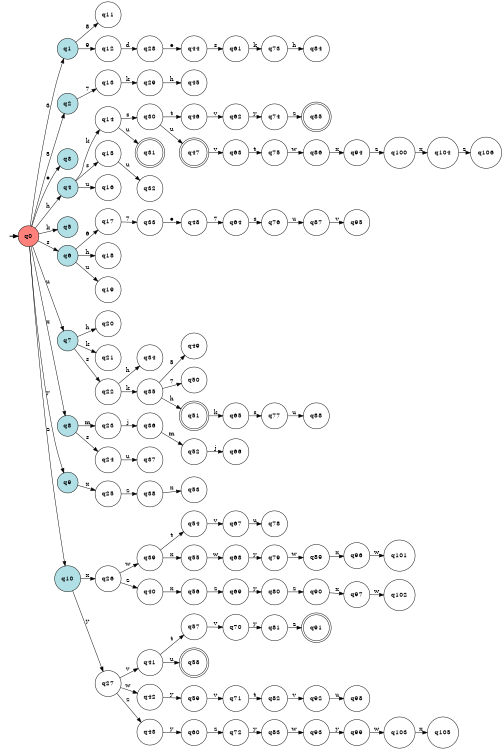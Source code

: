digraph APTAALF {
__start0 [style = invis, shape = none, label = "", width = 0, height = 0];

rankdir=LR;
size="8,5";

s0 [style="filled", color="black", fillcolor="#ff817b" shape="circle", label="q0"];
s1 [style="filled", color="black", fillcolor="powderblue" shape="circle", label="q1"];
s2 [style="filled", color="black", fillcolor="powderblue" shape="circle", label="q2"];
s3 [style="filled", color="black", fillcolor="powderblue" shape="circle", label="q3"];
s4 [style="filled", color="black", fillcolor="powderblue" shape="circle", label="q4"];
s5 [style="filled", color="black", fillcolor="powderblue" shape="circle", label="q5"];
s6 [style="filled", color="black", fillcolor="powderblue" shape="circle", label="q6"];
s7 [style="filled", color="black", fillcolor="powderblue" shape="circle", label="q7"];
s8 [style="filled", color="black", fillcolor="powderblue" shape="circle", label="q8"];
s9 [style="filled", color="black", fillcolor="powderblue" shape="circle", label="q9"];
s10 [style="filled", color="black", fillcolor="powderblue" shape="circle", label="q10"];
s11 [style="filled", color="black", fillcolor="white" shape="circle", label="q11"];
s12 [style="filled", color="black", fillcolor="white" shape="circle", label="q12"];
s13 [style="filled", color="black", fillcolor="white" shape="circle", label="q13"];
s14 [style="filled", color="black", fillcolor="white" shape="circle", label="q14"];
s15 [style="filled", color="black", fillcolor="white" shape="circle", label="q15"];
s16 [style="filled", color="black", fillcolor="white" shape="circle", label="q16"];
s17 [style="filled", color="black", fillcolor="white" shape="circle", label="q17"];
s18 [style="filled", color="black", fillcolor="white" shape="circle", label="q18"];
s19 [style="filled", color="black", fillcolor="white" shape="circle", label="q19"];
s20 [style="filled", color="black", fillcolor="white" shape="circle", label="q20"];
s21 [style="filled", color="black", fillcolor="white" shape="circle", label="q21"];
s22 [style="filled", color="black", fillcolor="white" shape="circle", label="q22"];
s23 [style="filled", color="black", fillcolor="white" shape="circle", label="q23"];
s24 [style="filled", color="black", fillcolor="white" shape="circle", label="q24"];
s25 [style="filled", color="black", fillcolor="white" shape="circle", label="q25"];
s26 [style="filled", color="black", fillcolor="white" shape="circle", label="q26"];
s27 [style="filled", color="black", fillcolor="white" shape="circle", label="q27"];
s28 [style="filled", color="black", fillcolor="white" shape="circle", label="q28"];
s29 [style="filled", color="black", fillcolor="white" shape="circle", label="q29"];
s30 [style="filled", color="black", fillcolor="white" shape="circle", label="q30"];
s31 [style="rounded,filled", color="black", fillcolor="white" shape="doublecircle", label="q31"];
s32 [style="filled", color="black", fillcolor="white" shape="circle", label="q32"];
s33 [style="filled", color="black", fillcolor="white" shape="circle", label="q33"];
s34 [style="filled", color="black", fillcolor="white" shape="circle", label="q34"];
s35 [style="filled", color="black", fillcolor="white" shape="circle", label="q35"];
s36 [style="filled", color="black", fillcolor="white" shape="circle", label="q36"];
s37 [style="filled", color="black", fillcolor="white" shape="circle", label="q37"];
s38 [style="filled", color="black", fillcolor="white" shape="circle", label="q38"];
s39 [style="filled", color="black", fillcolor="white" shape="circle", label="q39"];
s40 [style="filled", color="black", fillcolor="white" shape="circle", label="q40"];
s41 [style="filled", color="black", fillcolor="white" shape="circle", label="q41"];
s42 [style="filled", color="black", fillcolor="white" shape="circle", label="q42"];
s43 [style="filled", color="black", fillcolor="white" shape="circle", label="q43"];
s44 [style="filled", color="black", fillcolor="white" shape="circle", label="q44"];
s45 [style="filled", color="black", fillcolor="white" shape="circle", label="q45"];
s46 [style="filled", color="black", fillcolor="white" shape="circle", label="q46"];
s47 [style="rounded,filled", color="black", fillcolor="white" shape="doublecircle", label="q47"];
s48 [style="filled", color="black", fillcolor="white" shape="circle", label="q48"];
s49 [style="filled", color="black", fillcolor="white" shape="circle", label="q49"];
s50 [style="filled", color="black", fillcolor="white" shape="circle", label="q50"];
s51 [style="rounded,filled", color="black", fillcolor="white" shape="doublecircle", label="q51"];
s52 [style="filled", color="black", fillcolor="white" shape="circle", label="q52"];
s53 [style="filled", color="black", fillcolor="white" shape="circle", label="q53"];
s54 [style="filled", color="black", fillcolor="white" shape="circle", label="q54"];
s55 [style="filled", color="black", fillcolor="white" shape="circle", label="q55"];
s56 [style="filled", color="black", fillcolor="white" shape="circle", label="q56"];
s57 [style="filled", color="black", fillcolor="white" shape="circle", label="q57"];
s58 [style="rounded,filled", color="black", fillcolor="white" shape="doublecircle", label="q58"];
s59 [style="filled", color="black", fillcolor="white" shape="circle", label="q59"];
s60 [style="filled", color="black", fillcolor="white" shape="circle", label="q60"];
s61 [style="filled", color="black", fillcolor="white" shape="circle", label="q61"];
s62 [style="filled", color="black", fillcolor="white" shape="circle", label="q62"];
s63 [style="filled", color="black", fillcolor="white" shape="circle", label="q63"];
s64 [style="filled", color="black", fillcolor="white" shape="circle", label="q64"];
s65 [style="filled", color="black", fillcolor="white" shape="circle", label="q65"];
s66 [style="filled", color="black", fillcolor="white" shape="circle", label="q66"];
s67 [style="filled", color="black", fillcolor="white" shape="circle", label="q67"];
s68 [style="filled", color="black", fillcolor="white" shape="circle", label="q68"];
s69 [style="filled", color="black", fillcolor="white" shape="circle", label="q69"];
s70 [style="filled", color="black", fillcolor="white" shape="circle", label="q70"];
s71 [style="filled", color="black", fillcolor="white" shape="circle", label="q71"];
s72 [style="filled", color="black", fillcolor="white" shape="circle", label="q72"];
s73 [style="filled", color="black", fillcolor="white" shape="circle", label="q73"];
s74 [style="filled", color="black", fillcolor="white" shape="circle", label="q74"];
s75 [style="filled", color="black", fillcolor="white" shape="circle", label="q75"];
s76 [style="filled", color="black", fillcolor="white" shape="circle", label="q76"];
s77 [style="filled", color="black", fillcolor="white" shape="circle", label="q77"];
s78 [style="filled", color="black", fillcolor="white" shape="circle", label="q78"];
s79 [style="filled", color="black", fillcolor="white" shape="circle", label="q79"];
s80 [style="filled", color="black", fillcolor="white" shape="circle", label="q80"];
s81 [style="filled", color="black", fillcolor="white" shape="circle", label="q81"];
s82 [style="filled", color="black", fillcolor="white" shape="circle", label="q82"];
s83 [style="filled", color="black", fillcolor="white" shape="circle", label="q83"];
s84 [style="filled", color="black", fillcolor="white" shape="circle", label="q84"];
s85 [style="rounded,filled", color="black", fillcolor="white" shape="doublecircle", label="q85"];
s86 [style="filled", color="black", fillcolor="white" shape="circle", label="q86"];
s87 [style="filled", color="black", fillcolor="white" shape="circle", label="q87"];
s88 [style="filled", color="black", fillcolor="white" shape="circle", label="q88"];
s89 [style="filled", color="black", fillcolor="white" shape="circle", label="q89"];
s90 [style="filled", color="black", fillcolor="white" shape="circle", label="q90"];
s91 [style="rounded,filled", color="black", fillcolor="white" shape="doublecircle", label="q91"];
s92 [style="filled", color="black", fillcolor="white" shape="circle", label="q92"];
s93 [style="filled", color="black", fillcolor="white" shape="circle", label="q93"];
s94 [style="filled", color="black", fillcolor="white" shape="circle", label="q94"];
s95 [style="filled", color="black", fillcolor="white" shape="circle", label="q95"];
s96 [style="filled", color="black", fillcolor="white" shape="circle", label="q96"];
s97 [style="filled", color="black", fillcolor="white" shape="circle", label="q97"];
s98 [style="filled", color="black", fillcolor="white" shape="circle", label="q98"];
s99 [style="filled", color="black", fillcolor="white" shape="circle", label="q99"];
s100 [style="filled", color="black", fillcolor="white" shape="circle", label="q100"];
s101 [style="filled", color="black", fillcolor="white" shape="circle", label="q101"];
s102 [style="filled", color="black", fillcolor="white" shape="circle", label="q102"];
s103 [style="filled", color="black", fillcolor="white" shape="circle", label="q103"];
s104 [style="filled", color="black", fillcolor="white" shape="circle", label="q104"];
s105 [style="filled", color="black", fillcolor="white" shape="circle", label="q105"];
s106 [style="filled", color="black", fillcolor="white" shape="circle", label="q106"];
subgraph cluster_main { 
	graph [pad=".75", ranksep="0.15", nodesep="0.15"];
	 style=invis; 
	__start0 -> s0 [penwidth=2];
}
s0 -> s1 [label="3"];
s0 -> s2 [label="5"];
s0 -> s3 [label="e"];
s0 -> s4 [label="h"];
s0 -> s5 [label="k"];
s0 -> s6 [label="s"];
s0 -> s7 [label="u"];
s0 -> s8 [label="x"];
s0 -> s9 [label="y"];
s0 -> s10 [label="z"];
s1 -> s11 [label="8"];
s1 -> s12 [label="9"];
s2 -> s13 [label="7"];
s4 -> s14 [label="k"];
s4 -> s15 [label="s"];
s4 -> s16 [label="u"];
s6 -> s17 [label="6"];
s6 -> s18 [label="h"];
s6 -> s19 [label="u"];
s7 -> s20 [label="h"];
s7 -> s21 [label="k"];
s7 -> s22 [label="s"];
s8 -> s23 [label="m"];
s8 -> s24 [label="s"];
s9 -> s25 [label="x"];
s10 -> s26 [label="x"];
s10 -> s27 [label="y"];
s12 -> s28 [label="d"];
s13 -> s29 [label="k"];
s14 -> s30 [label="s"];
s14 -> s31 [label="u"];
s15 -> s32 [label="u"];
s17 -> s33 [label="7"];
s22 -> s34 [label="h"];
s22 -> s35 [label="k"];
s23 -> s36 [label="j"];
s24 -> s37 [label="u"];
s25 -> s38 [label="z"];
s26 -> s39 [label="w"];
s26 -> s40 [label="z"];
s27 -> s41 [label="v"];
s27 -> s42 [label="w"];
s27 -> s43 [label="z"];
s28 -> s44 [label="e"];
s29 -> s45 [label="h"];
s30 -> s46 [label="t"];
s30 -> s47 [label="u"];
s33 -> s48 [label="e"];
s35 -> s49 [label="5"];
s35 -> s50 [label="7"];
s35 -> s51 [label="h"];
s36 -> s52 [label="m"];
s38 -> s53 [label="x"];
s39 -> s54 [label="t"];
s39 -> s55 [label="x"];
s40 -> s56 [label="x"];
s41 -> s57 [label="t"];
s41 -> s58 [label="u"];
s42 -> s59 [label="y"];
s43 -> s60 [label="y"];
s44 -> s61 [label="s"];
s46 -> s62 [label="v"];
s47 -> s63 [label="v"];
s48 -> s64 [label="7"];
s51 -> s65 [label="k"];
s52 -> s66 [label="j"];
s54 -> s67 [label="v"];
s55 -> s68 [label="w"];
s56 -> s69 [label="z"];
s57 -> s70 [label="v"];
s59 -> s71 [label="v"];
s60 -> s72 [label="z"];
s61 -> s73 [label="k"];
s62 -> s74 [label="y"];
s63 -> s75 [label="t"];
s64 -> s76 [label="s"];
s65 -> s77 [label="s"];
s67 -> s78 [label="u"];
s68 -> s79 [label="y"];
s69 -> s80 [label="y"];
s70 -> s81 [label="y"];
s71 -> s82 [label="t"];
s72 -> s83 [label="y"];
s73 -> s84 [label="h"];
s74 -> s85 [label="z"];
s75 -> s86 [label="w"];
s76 -> s87 [label="u"];
s77 -> s88 [label="u"];
s79 -> s89 [label="w"];
s80 -> s90 [label="z"];
s81 -> s91 [label="z"];
s82 -> s92 [label="v"];
s83 -> s93 [label="w"];
s86 -> s94 [label="x"];
s87 -> s95 [label="v"];
s89 -> s96 [label="x"];
s90 -> s97 [label="x"];
s92 -> s98 [label="u"];
s93 -> s99 [label="y"];
s94 -> s100 [label="z"];
s96 -> s101 [label="w"];
s97 -> s102 [label="w"];
s99 -> s103 [label="w"];
s100 -> s104 [label="x"];
s103 -> s105 [label="x"];
s104 -> s106 [label="z"];

}